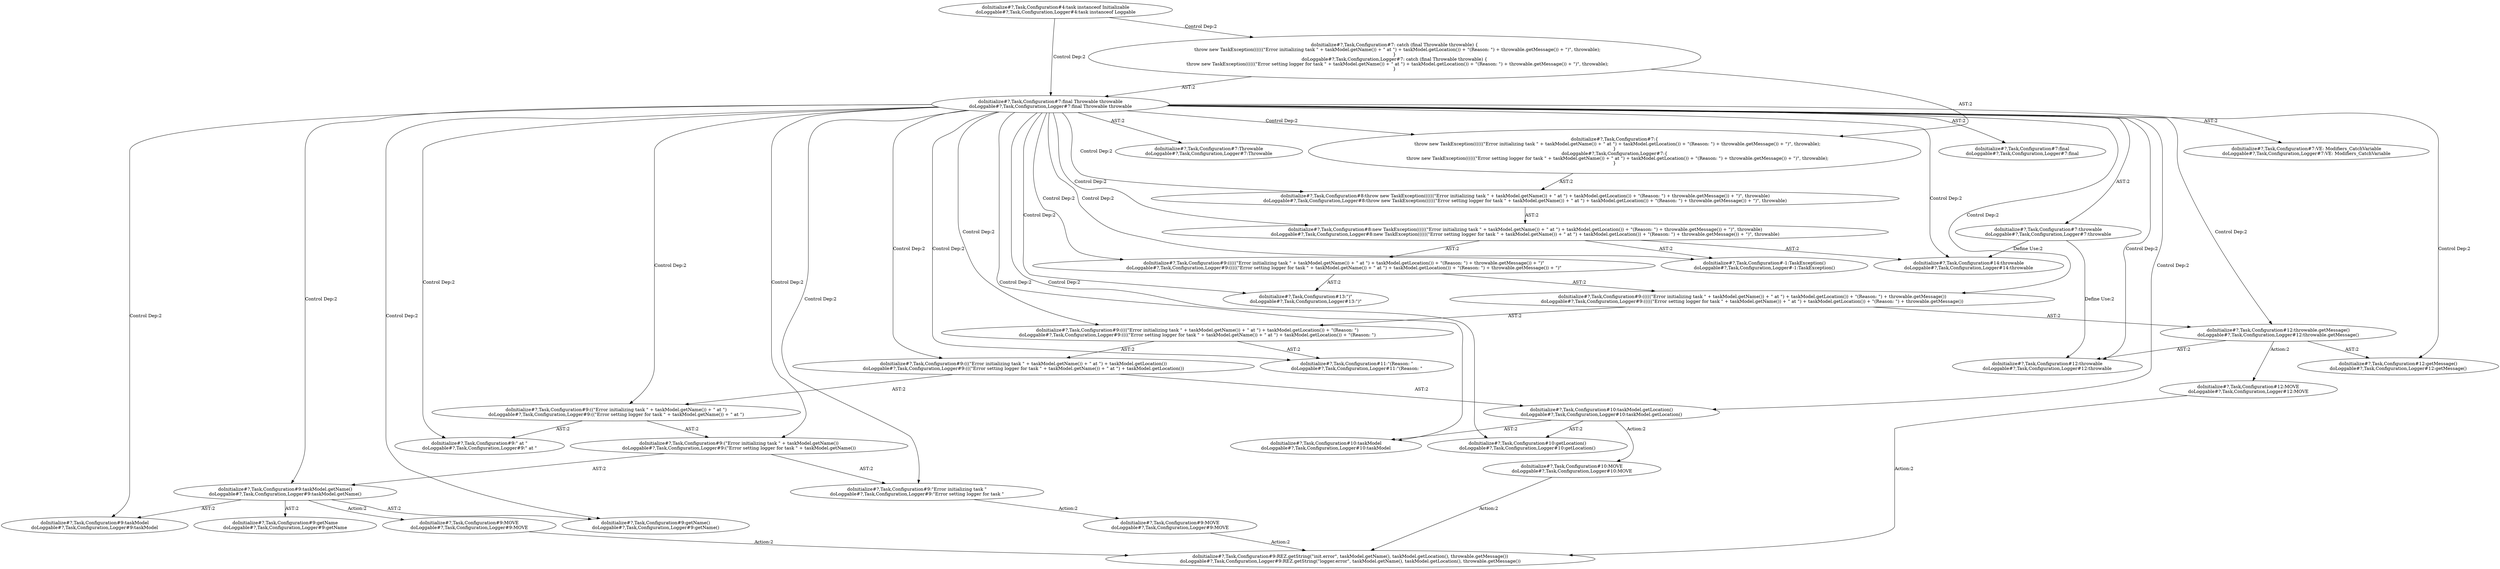digraph "Pattern" {
0 [label="doInitialize#?,Task,Configuration#9:MOVE
doLoggable#?,Task,Configuration,Logger#9:MOVE" shape=ellipse]
1 [label="doInitialize#?,Task,Configuration#9:taskModel.getName()
doLoggable#?,Task,Configuration,Logger#9:taskModel.getName()" shape=ellipse]
2 [label="doInitialize#?,Task,Configuration#7:final Throwable throwable
doLoggable#?,Task,Configuration,Logger#7:final Throwable throwable" shape=ellipse]
3 [label="doInitialize#?,Task,Configuration#4:task instanceof Initializable
doLoggable#?,Task,Configuration,Logger#4:task instanceof Loggable" shape=ellipse]
4 [label="doInitialize#?,Task,Configuration#7: catch (final Throwable throwable) \{
    throw new TaskException((((((\"Error initializing task \" + taskModel.getName()) + \" at \") + taskModel.getLocation()) + \"(Reason: \") + throwable.getMessage()) + \")\", throwable);
\}
doLoggable#?,Task,Configuration,Logger#7: catch (final Throwable throwable) \{
    throw new TaskException((((((\"Error setting logger for task \" + taskModel.getName()) + \" at \") + taskModel.getLocation()) + \"(Reason: \") + throwable.getMessage()) + \")\", throwable);
\}" shape=ellipse]
5 [label="doInitialize#?,Task,Configuration#7:throwable
doLoggable#?,Task,Configuration,Logger#7:throwable" shape=ellipse]
6 [label="doInitialize#?,Task,Configuration#7:Throwable
doLoggable#?,Task,Configuration,Logger#7:Throwable" shape=ellipse]
7 [label="doInitialize#?,Task,Configuration#7:\{
    throw new TaskException((((((\"Error initializing task \" + taskModel.getName()) + \" at \") + taskModel.getLocation()) + \"(Reason: \") + throwable.getMessage()) + \")\", throwable);
\}
doLoggable#?,Task,Configuration,Logger#7:\{
    throw new TaskException((((((\"Error setting logger for task \" + taskModel.getName()) + \" at \") + taskModel.getLocation()) + \"(Reason: \") + throwable.getMessage()) + \")\", throwable);
\}" shape=ellipse]
8 [label="doInitialize#?,Task,Configuration#8:throw new TaskException((((((\"Error initializing task \" + taskModel.getName()) + \" at \") + taskModel.getLocation()) + \"(Reason: \") + throwable.getMessage()) + \")\", throwable)
doLoggable#?,Task,Configuration,Logger#8:throw new TaskException((((((\"Error setting logger for task \" + taskModel.getName()) + \" at \") + taskModel.getLocation()) + \"(Reason: \") + throwable.getMessage()) + \")\", throwable)" shape=ellipse]
9 [label="doInitialize#?,Task,Configuration#8:new TaskException((((((\"Error initializing task \" + taskModel.getName()) + \" at \") + taskModel.getLocation()) + \"(Reason: \") + throwable.getMessage()) + \")\", throwable)
doLoggable#?,Task,Configuration,Logger#8:new TaskException((((((\"Error setting logger for task \" + taskModel.getName()) + \" at \") + taskModel.getLocation()) + \"(Reason: \") + throwable.getMessage()) + \")\", throwable)" shape=ellipse]
10 [label="doInitialize#?,Task,Configuration#-1:TaskException()
doLoggable#?,Task,Configuration,Logger#-1:TaskException()" shape=ellipse]
11 [label="doInitialize#?,Task,Configuration#9:(((((\"Error initializing task \" + taskModel.getName()) + \" at \") + taskModel.getLocation()) + \"(Reason: \") + throwable.getMessage()) + \")\"
doLoggable#?,Task,Configuration,Logger#9:(((((\"Error setting logger for task \" + taskModel.getName()) + \" at \") + taskModel.getLocation()) + \"(Reason: \") + throwable.getMessage()) + \")\"" shape=ellipse]
12 [label="doInitialize#?,Task,Configuration#9:(((((\"Error initializing task \" + taskModel.getName()) + \" at \") + taskModel.getLocation()) + \"(Reason: \") + throwable.getMessage())
doLoggable#?,Task,Configuration,Logger#9:(((((\"Error setting logger for task \" + taskModel.getName()) + \" at \") + taskModel.getLocation()) + \"(Reason: \") + throwable.getMessage())" shape=ellipse]
13 [label="doInitialize#?,Task,Configuration#9:((((\"Error initializing task \" + taskModel.getName()) + \" at \") + taskModel.getLocation()) + \"(Reason: \")
doLoggable#?,Task,Configuration,Logger#9:((((\"Error setting logger for task \" + taskModel.getName()) + \" at \") + taskModel.getLocation()) + \"(Reason: \")" shape=ellipse]
14 [label="doInitialize#?,Task,Configuration#9:(((\"Error initializing task \" + taskModel.getName()) + \" at \") + taskModel.getLocation())
doLoggable#?,Task,Configuration,Logger#9:(((\"Error setting logger for task \" + taskModel.getName()) + \" at \") + taskModel.getLocation())" shape=ellipse]
15 [label="doInitialize#?,Task,Configuration#9:((\"Error initializing task \" + taskModel.getName()) + \" at \")
doLoggable#?,Task,Configuration,Logger#9:((\"Error setting logger for task \" + taskModel.getName()) + \" at \")" shape=ellipse]
16 [label="doInitialize#?,Task,Configuration#9:(\"Error initializing task \" + taskModel.getName())
doLoggable#?,Task,Configuration,Logger#9:(\"Error setting logger for task \" + taskModel.getName())" shape=ellipse]
17 [label="doInitialize#?,Task,Configuration#9:\"Error initializing task \"
doLoggable#?,Task,Configuration,Logger#9:\"Error setting logger for task \"" shape=ellipse]
18 [label="doInitialize#?,Task,Configuration#9:getName()
doLoggable#?,Task,Configuration,Logger#9:getName()" shape=ellipse]
19 [label="doInitialize#?,Task,Configuration#9:taskModel
doLoggable#?,Task,Configuration,Logger#9:taskModel" shape=ellipse]
20 [label="doInitialize#?,Task,Configuration#9:\" at \"
doLoggable#?,Task,Configuration,Logger#9:\" at \"" shape=ellipse]
21 [label="doInitialize#?,Task,Configuration#10:taskModel.getLocation()
doLoggable#?,Task,Configuration,Logger#10:taskModel.getLocation()" shape=ellipse]
22 [label="doInitialize#?,Task,Configuration#10:getLocation()
doLoggable#?,Task,Configuration,Logger#10:getLocation()" shape=ellipse]
23 [label="doInitialize#?,Task,Configuration#10:taskModel
doLoggable#?,Task,Configuration,Logger#10:taskModel" shape=ellipse]
24 [label="doInitialize#?,Task,Configuration#11:\"(Reason: \"
doLoggable#?,Task,Configuration,Logger#11:\"(Reason: \"" shape=ellipse]
25 [label="doInitialize#?,Task,Configuration#12:throwable.getMessage()
doLoggable#?,Task,Configuration,Logger#12:throwable.getMessage()" shape=ellipse]
26 [label="doInitialize#?,Task,Configuration#12:getMessage()
doLoggable#?,Task,Configuration,Logger#12:getMessage()" shape=ellipse]
27 [label="doInitialize#?,Task,Configuration#12:throwable
doLoggable#?,Task,Configuration,Logger#12:throwable" shape=ellipse]
28 [label="doInitialize#?,Task,Configuration#13:\")\"
doLoggable#?,Task,Configuration,Logger#13:\")\"" shape=ellipse]
29 [label="doInitialize#?,Task,Configuration#14:throwable
doLoggable#?,Task,Configuration,Logger#14:throwable" shape=ellipse]
30 [label="doInitialize#?,Task,Configuration#7:final
doLoggable#?,Task,Configuration,Logger#7:final" shape=ellipse]
31 [label="doInitialize#?,Task,Configuration#7:VE: Modifiers_CatchVariable
doLoggable#?,Task,Configuration,Logger#7:VE: Modifiers_CatchVariable" shape=ellipse]
32 [label="doInitialize#?,Task,Configuration#9:getName
doLoggable#?,Task,Configuration,Logger#9:getName" shape=ellipse]
33 [label="doInitialize#?,Task,Configuration#9:REZ.getString(\"init.error\", taskModel.getName(), taskModel.getLocation(), throwable.getMessage())
doLoggable#?,Task,Configuration,Logger#9:REZ.getString(\"logger.error\", taskModel.getName(), taskModel.getLocation(), throwable.getMessage())" shape=ellipse]
34 [label="doInitialize#?,Task,Configuration#9:MOVE
doLoggable#?,Task,Configuration,Logger#9:MOVE" shape=ellipse]
35 [label="doInitialize#?,Task,Configuration#10:MOVE
doLoggable#?,Task,Configuration,Logger#10:MOVE" shape=ellipse]
36 [label="doInitialize#?,Task,Configuration#12:MOVE
doLoggable#?,Task,Configuration,Logger#12:MOVE" shape=ellipse]
0 -> 33 [label="Action:2"];
1 -> 0 [label="Action:2"];
1 -> 32 [label="AST:2"];
1 -> 19 [label="AST:2"];
1 -> 18 [label="AST:2"];
2 -> 1 [label="Control Dep:2"];
2 -> 5 [label="AST:2"];
2 -> 6 [label="AST:2"];
2 -> 7 [label="Control Dep:2"];
2 -> 8 [label="Control Dep:2"];
2 -> 9 [label="Control Dep:2"];
2 -> 10 [label="Control Dep:2"];
2 -> 11 [label="Control Dep:2"];
2 -> 12 [label="Control Dep:2"];
2 -> 13 [label="Control Dep:2"];
2 -> 14 [label="Control Dep:2"];
2 -> 15 [label="Control Dep:2"];
2 -> 16 [label="Control Dep:2"];
2 -> 17 [label="Control Dep:2"];
2 -> 18 [label="Control Dep:2"];
2 -> 19 [label="Control Dep:2"];
2 -> 20 [label="Control Dep:2"];
2 -> 21 [label="Control Dep:2"];
2 -> 22 [label="Control Dep:2"];
2 -> 23 [label="Control Dep:2"];
2 -> 24 [label="Control Dep:2"];
2 -> 25 [label="Control Dep:2"];
2 -> 26 [label="Control Dep:2"];
2 -> 27 [label="Control Dep:2"];
2 -> 28 [label="Control Dep:2"];
2 -> 29 [label="Control Dep:2"];
2 -> 30 [label="AST:2"];
2 -> 31 [label="AST:2"];
3 -> 2 [label="Control Dep:2"];
3 -> 4 [label="Control Dep:2"];
4 -> 2 [label="AST:2"];
4 -> 7 [label="AST:2"];
5 -> 27 [label="Define Use:2"];
5 -> 29 [label="Define Use:2"];
7 -> 8 [label="AST:2"];
8 -> 9 [label="AST:2"];
9 -> 10 [label="AST:2"];
9 -> 11 [label="AST:2"];
9 -> 29 [label="AST:2"];
11 -> 12 [label="AST:2"];
11 -> 28 [label="AST:2"];
12 -> 13 [label="AST:2"];
12 -> 25 [label="AST:2"];
13 -> 14 [label="AST:2"];
13 -> 24 [label="AST:2"];
14 -> 15 [label="AST:2"];
14 -> 21 [label="AST:2"];
15 -> 16 [label="AST:2"];
15 -> 20 [label="AST:2"];
16 -> 1 [label="AST:2"];
16 -> 17 [label="AST:2"];
17 -> 34 [label="Action:2"];
21 -> 23 [label="AST:2"];
21 -> 22 [label="AST:2"];
21 -> 35 [label="Action:2"];
25 -> 27 [label="AST:2"];
25 -> 26 [label="AST:2"];
25 -> 36 [label="Action:2"];
34 -> 33 [label="Action:2"];
35 -> 33 [label="Action:2"];
36 -> 33 [label="Action:2"];
}